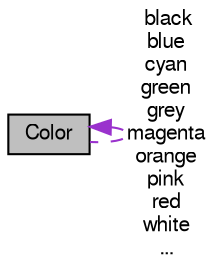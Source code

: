 digraph "Color"
{
 // LATEX_PDF_SIZE
  bgcolor="transparent";
  edge [fontname="FreeSans",fontsize="10",labelfontname="FreeSans",labelfontsize="10"];
  node [fontname="FreeSans",fontsize="10",shape=record];
  Node1 [label="Color",height=0.2,width=0.4,color="black", fillcolor="grey75", style="filled", fontcolor="black",tooltip="Color class."];
  Node1 -> Node1 [dir="back",color="darkorchid3",fontsize="10",style="dashed",label=" black\nblue\ncyan\ngreen\ngrey\nmagenta\norange\npink\nred\nwhite\n..." ,fontname="FreeSans"];
}
